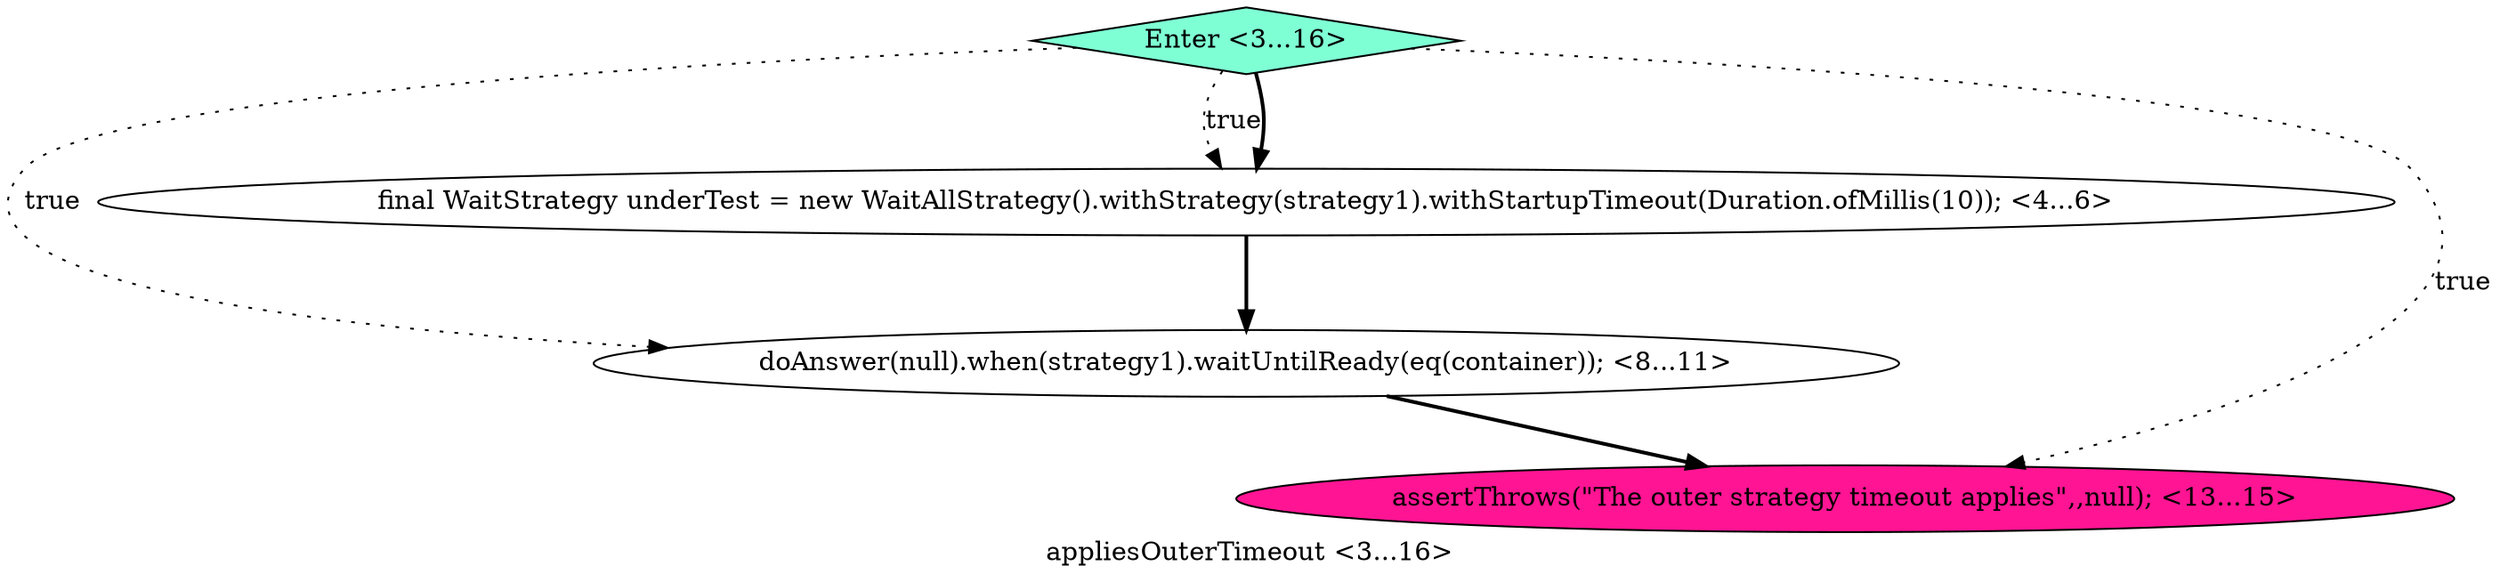 digraph PDG {
label = "appliesOuterTimeout <3...16>";
0.1 [style = filled, label = "doAnswer(null).when(strategy1).waitUntilReady(eq(container)); <8...11>", fillcolor = white, shape = ellipse];
0.3 [style = filled, label = "Enter <3...16>", fillcolor = aquamarine, shape = diamond];
0.0 [style = filled, label = "final WaitStrategy underTest = new WaitAllStrategy().withStrategy(strategy1).withStartupTimeout(Duration.ofMillis(10)); <4...6>", fillcolor = white, shape = ellipse];
0.2 [style = filled, label = "assertThrows(\"The outer strategy timeout applies\",,null); <13...15>", fillcolor = deeppink, shape = ellipse];
0.0 -> 0.1 [style = bold, label=""];
0.1 -> 0.2 [style = bold, label=""];
0.3 -> 0.0 [style = dotted, label="true"];
0.3 -> 0.0 [style = bold, label=""];
0.3 -> 0.1 [style = dotted, label="true"];
0.3 -> 0.2 [style = dotted, label="true"];
}
